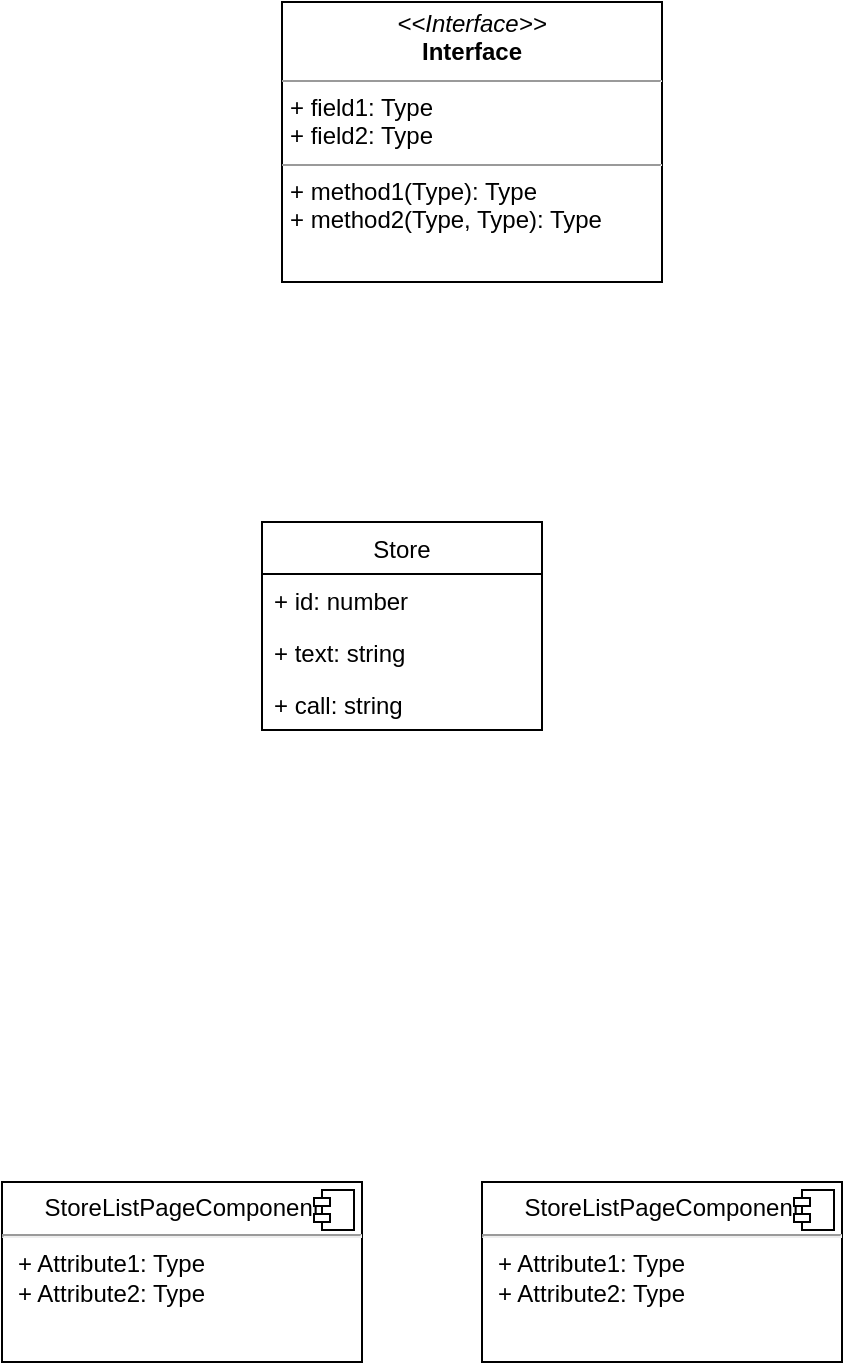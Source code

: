 <mxfile version="12.8.2" type="github">
  <diagram id="HPOrVcMt1QibX2db6pjh" name="Page-1">
    <mxGraphModel dx="981" dy="623" grid="1" gridSize="10" guides="1" tooltips="1" connect="1" arrows="1" fold="1" page="1" pageScale="1" pageWidth="827" pageHeight="1169" math="0" shadow="0">
      <root>
        <mxCell id="0" />
        <mxCell id="1" parent="0" />
        <mxCell id="CVVzsr7ubRktZ-lXM0vy-1" value="Store" style="swimlane;fontStyle=0;childLayout=stackLayout;horizontal=1;startSize=26;fillColor=none;horizontalStack=0;resizeParent=1;resizeParentMax=0;resizeLast=0;collapsible=1;marginBottom=0;" parent="1" vertex="1">
          <mxGeometry x="300" y="360" width="140" height="104" as="geometry">
            <mxRectangle x="300" y="360" width="60" height="26" as="alternateBounds" />
          </mxGeometry>
        </mxCell>
        <mxCell id="CVVzsr7ubRktZ-lXM0vy-2" value="+ id: number" style="text;strokeColor=none;fillColor=none;align=left;verticalAlign=top;spacingLeft=4;spacingRight=4;overflow=hidden;rotatable=0;points=[[0,0.5],[1,0.5]];portConstraint=eastwest;" parent="CVVzsr7ubRktZ-lXM0vy-1" vertex="1">
          <mxGeometry y="26" width="140" height="26" as="geometry" />
        </mxCell>
        <mxCell id="CVVzsr7ubRktZ-lXM0vy-3" value="+ text: string" style="text;strokeColor=none;fillColor=none;align=left;verticalAlign=top;spacingLeft=4;spacingRight=4;overflow=hidden;rotatable=0;points=[[0,0.5],[1,0.5]];portConstraint=eastwest;" parent="CVVzsr7ubRktZ-lXM0vy-1" vertex="1">
          <mxGeometry y="52" width="140" height="26" as="geometry" />
        </mxCell>
        <mxCell id="CVVzsr7ubRktZ-lXM0vy-4" value="+ call: string" style="text;strokeColor=none;fillColor=none;align=left;verticalAlign=top;spacingLeft=4;spacingRight=4;overflow=hidden;rotatable=0;points=[[0,0.5],[1,0.5]];portConstraint=eastwest;" parent="CVVzsr7ubRktZ-lXM0vy-1" vertex="1">
          <mxGeometry y="78" width="140" height="26" as="geometry" />
        </mxCell>
        <mxCell id="CVVzsr7ubRktZ-lXM0vy-5" value="&lt;p style=&quot;margin: 0px ; margin-top: 6px ; text-align: center&quot;&gt;&lt;span style=&quot;text-align: left&quot;&gt;StoreListPageComponent&lt;/span&gt;&lt;br&gt;&lt;/p&gt;&lt;hr&gt;&lt;p style=&quot;margin: 0px ; margin-left: 8px&quot;&gt;+ Attribute1: Type&lt;br&gt;+ Attribute2: Type&lt;/p&gt;" style="align=left;overflow=fill;html=1;dropTarget=0;" parent="1" vertex="1">
          <mxGeometry x="170" y="690" width="180" height="90" as="geometry" />
        </mxCell>
        <mxCell id="CVVzsr7ubRktZ-lXM0vy-6" value="" style="shape=component;jettyWidth=8;jettyHeight=4;" parent="CVVzsr7ubRktZ-lXM0vy-5" vertex="1">
          <mxGeometry x="1" width="20" height="20" relative="1" as="geometry">
            <mxPoint x="-24" y="4" as="offset" />
          </mxGeometry>
        </mxCell>
        <mxCell id="CVVzsr7ubRktZ-lXM0vy-7" value="&lt;p style=&quot;margin:0px;margin-top:4px;text-align:center;&quot;&gt;&lt;i&gt;&amp;lt;&amp;lt;Interface&amp;gt;&amp;gt;&lt;/i&gt;&lt;br/&gt;&lt;b&gt;Interface&lt;/b&gt;&lt;/p&gt;&lt;hr size=&quot;1&quot;/&gt;&lt;p style=&quot;margin:0px;margin-left:4px;&quot;&gt;+ field1: Type&lt;br/&gt;+ field2: Type&lt;/p&gt;&lt;hr size=&quot;1&quot;/&gt;&lt;p style=&quot;margin:0px;margin-left:4px;&quot;&gt;+ method1(Type): Type&lt;br/&gt;+ method2(Type, Type): Type&lt;/p&gt;" style="verticalAlign=top;align=left;overflow=fill;fontSize=12;fontFamily=Helvetica;html=1;" parent="1" vertex="1">
          <mxGeometry x="310" y="100" width="190" height="140" as="geometry" />
        </mxCell>
        <mxCell id="C2sTeI0eQVbdnZWaE3Ct-3" value="&lt;p style=&quot;margin: 0px ; margin-top: 6px ; text-align: center&quot;&gt;&lt;span style=&quot;text-align: left&quot;&gt;StoreListPageComponent&lt;/span&gt;&lt;br&gt;&lt;/p&gt;&lt;hr&gt;&lt;p style=&quot;margin: 0px ; margin-left: 8px&quot;&gt;+ Attribute1: Type&lt;br&gt;+ Attribute2: Type&lt;/p&gt;" style="align=left;overflow=fill;html=1;dropTarget=0;" vertex="1" parent="1">
          <mxGeometry x="410" y="690" width="180" height="90" as="geometry" />
        </mxCell>
        <mxCell id="C2sTeI0eQVbdnZWaE3Ct-4" value="" style="shape=component;jettyWidth=8;jettyHeight=4;" vertex="1" parent="C2sTeI0eQVbdnZWaE3Ct-3">
          <mxGeometry x="1" width="20" height="20" relative="1" as="geometry">
            <mxPoint x="-24" y="4" as="offset" />
          </mxGeometry>
        </mxCell>
      </root>
    </mxGraphModel>
  </diagram>
</mxfile>
